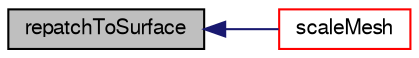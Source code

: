 digraph "repatchToSurface"
{
  bgcolor="transparent";
  edge [fontname="FreeSans",fontsize="10",labelfontname="FreeSans",labelfontsize="10"];
  node [fontname="FreeSans",fontsize="10",shape=record];
  rankdir="LR";
  Node5527 [label="repatchToSurface",height=0.2,width=0.4,color="black", fillcolor="grey75", style="filled", fontcolor="black"];
  Node5527 -> Node5528 [dir="back",color="midnightblue",fontsize="10",style="solid",fontname="FreeSans"];
  Node5528 [label="scaleMesh",height=0.2,width=0.4,color="red",URL="$a24622.html#a4b8f2c5757f4d8cd95f8e1830e44c179",tooltip="Do the hard work: move the mesh according to displacement,. "];
}
